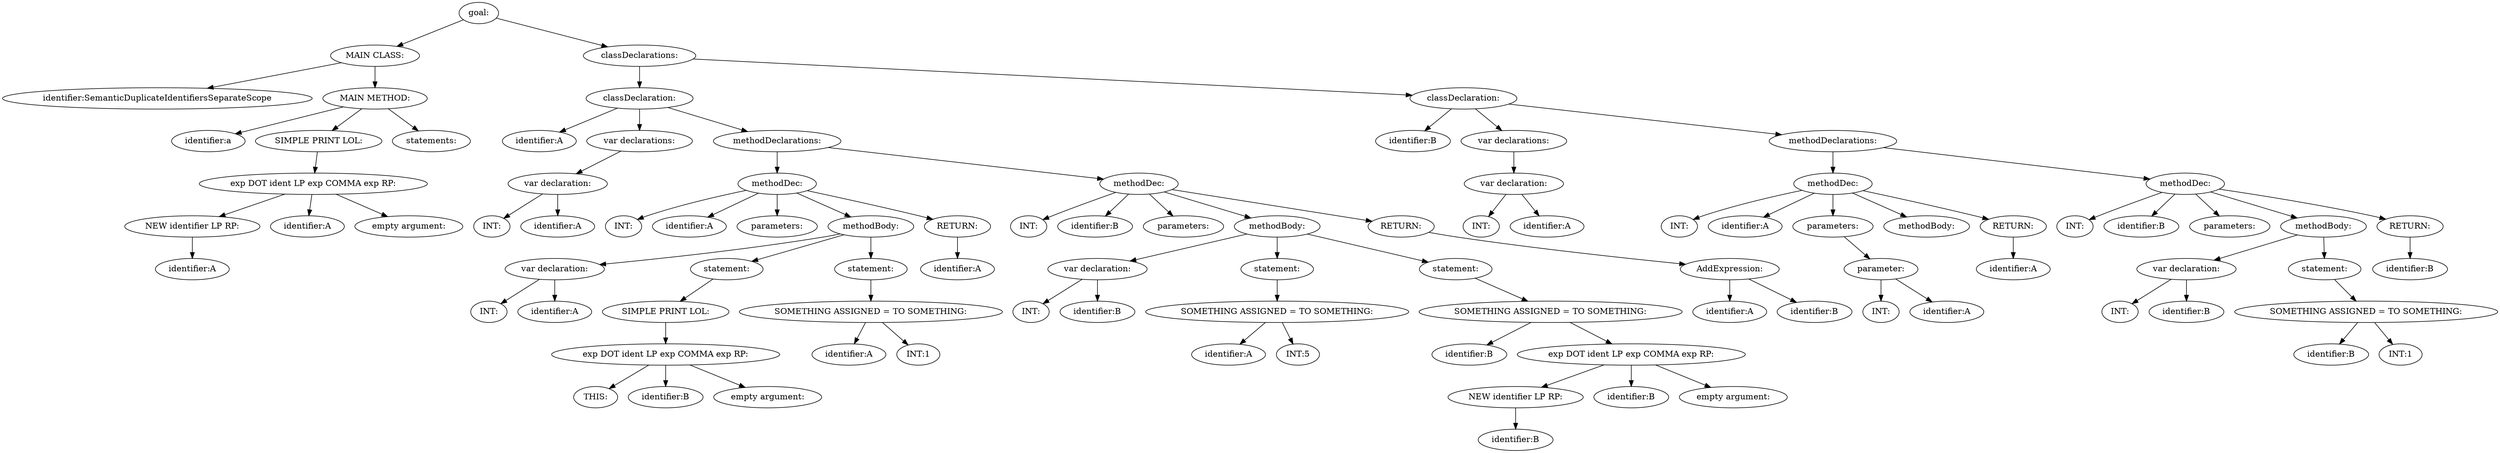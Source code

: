 digraph {
n0 [label="goal:"];
n1 [label="MAIN CLASS:"];
n2 [label="identifier:SemanticDuplicateIdentifiersSeparateScope"];
n1 -> n2
n3 [label="MAIN METHOD:"];
n4 [label="identifier:a"];
n3 -> n4
n5 [label="SIMPLE PRINT LOL:"];
n6 [label="exp DOT ident LP exp COMMA exp RP:"];
n7 [label="NEW identifier LP RP:"];
n8 [label="identifier:A"];
n7 -> n8
n6 -> n7
n9 [label="identifier:A"];
n6 -> n9
n10 [label="empty argument:"];
n6 -> n10
n5 -> n6
n3 -> n5
n11 [label="statements:"];
n3 -> n11
n1 -> n3
n0 -> n1
n12 [label="classDeclarations:"];
n13 [label="classDeclaration:"];
n14 [label="identifier:A"];
n13 -> n14
n15 [label="var declarations:"];
n16 [label="var declaration:"];
n17 [label="INT:"];
n16 -> n17
n18 [label="identifier:A"];
n16 -> n18
n15 -> n16
n13 -> n15
n19 [label="methodDeclarations:"];
n20 [label="methodDec:"];
n21 [label="INT:"];
n20 -> n21
n22 [label="identifier:A"];
n20 -> n22
n23 [label="parameters:"];
n20 -> n23
n24 [label="methodBody:"];
n25 [label="var declaration:"];
n26 [label="INT:"];
n25 -> n26
n27 [label="identifier:A"];
n25 -> n27
n24 -> n25
n28 [label="statement:"];
n29 [label="SIMPLE PRINT LOL:"];
n30 [label="exp DOT ident LP exp COMMA exp RP:"];
n31 [label="THIS:"];
n30 -> n31
n32 [label="identifier:B"];
n30 -> n32
n33 [label="empty argument:"];
n30 -> n33
n29 -> n30
n28 -> n29
n24 -> n28
n34 [label="statement:"];
n35 [label="SOMETHING ASSIGNED = TO SOMETHING:"];
n36 [label="identifier:A"];
n35 -> n36
n37 [label="INT:1"];
n35 -> n37
n34 -> n35
n24 -> n34
n20 -> n24
n38 [label="RETURN:"];
n39 [label="identifier:A"];
n38 -> n39
n20 -> n38
n19 -> n20
n40 [label="methodDec:"];
n41 [label="INT:"];
n40 -> n41
n42 [label="identifier:B"];
n40 -> n42
n43 [label="parameters:"];
n40 -> n43
n44 [label="methodBody:"];
n45 [label="var declaration:"];
n46 [label="INT:"];
n45 -> n46
n47 [label="identifier:B"];
n45 -> n47
n44 -> n45
n48 [label="statement:"];
n49 [label="SOMETHING ASSIGNED = TO SOMETHING:"];
n50 [label="identifier:A"];
n49 -> n50
n51 [label="INT:5"];
n49 -> n51
n48 -> n49
n44 -> n48
n52 [label="statement:"];
n53 [label="SOMETHING ASSIGNED = TO SOMETHING:"];
n54 [label="identifier:B"];
n53 -> n54
n55 [label="exp DOT ident LP exp COMMA exp RP:"];
n56 [label="NEW identifier LP RP:"];
n57 [label="identifier:B"];
n56 -> n57
n55 -> n56
n58 [label="identifier:B"];
n55 -> n58
n59 [label="empty argument:"];
n55 -> n59
n53 -> n55
n52 -> n53
n44 -> n52
n40 -> n44
n60 [label="RETURN:"];
n61 [label="AddExpression:"];
n62 [label="identifier:A"];
n61 -> n62
n63 [label="identifier:B"];
n61 -> n63
n60 -> n61
n40 -> n60
n19 -> n40
n13 -> n19
n12 -> n13
n64 [label="classDeclaration:"];
n65 [label="identifier:B"];
n64 -> n65
n66 [label="var declarations:"];
n67 [label="var declaration:"];
n68 [label="INT:"];
n67 -> n68
n69 [label="identifier:A"];
n67 -> n69
n66 -> n67
n64 -> n66
n70 [label="methodDeclarations:"];
n71 [label="methodDec:"];
n72 [label="INT:"];
n71 -> n72
n73 [label="identifier:A"];
n71 -> n73
n74 [label="parameters:"];
n75 [label="parameter:"];
n76 [label="INT:"];
n75 -> n76
n77 [label="identifier:A"];
n75 -> n77
n74 -> n75
n71 -> n74
n78 [label="methodBody:"];
n71 -> n78
n79 [label="RETURN:"];
n80 [label="identifier:A"];
n79 -> n80
n71 -> n79
n70 -> n71
n81 [label="methodDec:"];
n82 [label="INT:"];
n81 -> n82
n83 [label="identifier:B"];
n81 -> n83
n84 [label="parameters:"];
n81 -> n84
n85 [label="methodBody:"];
n86 [label="var declaration:"];
n87 [label="INT:"];
n86 -> n87
n88 [label="identifier:B"];
n86 -> n88
n85 -> n86
n89 [label="statement:"];
n90 [label="SOMETHING ASSIGNED = TO SOMETHING:"];
n91 [label="identifier:B"];
n90 -> n91
n92 [label="INT:1"];
n90 -> n92
n89 -> n90
n85 -> n89
n81 -> n85
n93 [label="RETURN:"];
n94 [label="identifier:B"];
n93 -> n94
n81 -> n93
n70 -> n81
n64 -> n70
n12 -> n64
n0 -> n12
}

